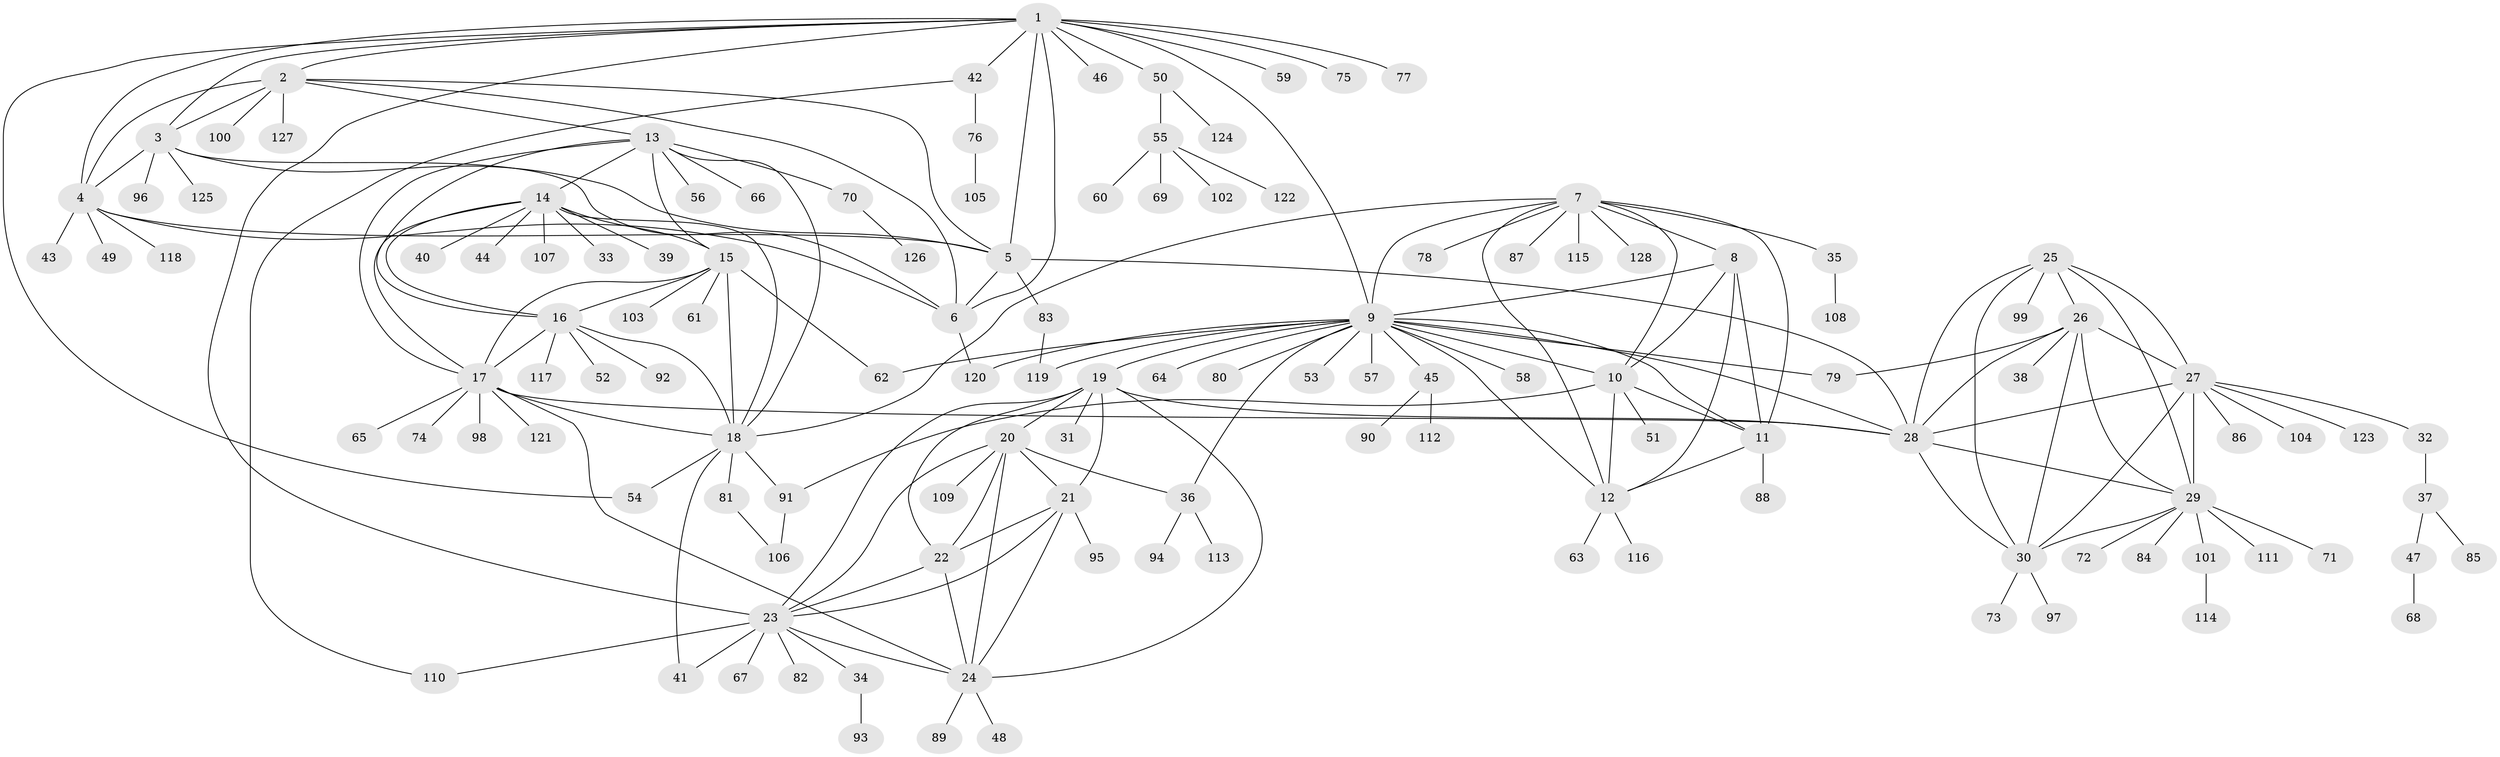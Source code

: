 // coarse degree distribution, {8: 0.015625, 7: 0.0625, 1: 0.59375, 12: 0.015625, 2: 0.140625, 9: 0.015625, 6: 0.0625, 3: 0.015625, 13: 0.015625, 5: 0.046875, 4: 0.015625}
// Generated by graph-tools (version 1.1) at 2025/37/03/04/25 23:37:36]
// undirected, 128 vertices, 193 edges
graph export_dot {
  node [color=gray90,style=filled];
  1;
  2;
  3;
  4;
  5;
  6;
  7;
  8;
  9;
  10;
  11;
  12;
  13;
  14;
  15;
  16;
  17;
  18;
  19;
  20;
  21;
  22;
  23;
  24;
  25;
  26;
  27;
  28;
  29;
  30;
  31;
  32;
  33;
  34;
  35;
  36;
  37;
  38;
  39;
  40;
  41;
  42;
  43;
  44;
  45;
  46;
  47;
  48;
  49;
  50;
  51;
  52;
  53;
  54;
  55;
  56;
  57;
  58;
  59;
  60;
  61;
  62;
  63;
  64;
  65;
  66;
  67;
  68;
  69;
  70;
  71;
  72;
  73;
  74;
  75;
  76;
  77;
  78;
  79;
  80;
  81;
  82;
  83;
  84;
  85;
  86;
  87;
  88;
  89;
  90;
  91;
  92;
  93;
  94;
  95;
  96;
  97;
  98;
  99;
  100;
  101;
  102;
  103;
  104;
  105;
  106;
  107;
  108;
  109;
  110;
  111;
  112;
  113;
  114;
  115;
  116;
  117;
  118;
  119;
  120;
  121;
  122;
  123;
  124;
  125;
  126;
  127;
  128;
  1 -- 2;
  1 -- 3;
  1 -- 4;
  1 -- 5;
  1 -- 6;
  1 -- 9;
  1 -- 23;
  1 -- 42;
  1 -- 46;
  1 -- 50;
  1 -- 54;
  1 -- 59;
  1 -- 75;
  1 -- 77;
  2 -- 3;
  2 -- 4;
  2 -- 5;
  2 -- 6;
  2 -- 13;
  2 -- 100;
  2 -- 127;
  3 -- 4;
  3 -- 5;
  3 -- 6;
  3 -- 96;
  3 -- 125;
  4 -- 5;
  4 -- 6;
  4 -- 43;
  4 -- 49;
  4 -- 118;
  5 -- 6;
  5 -- 28;
  5 -- 83;
  6 -- 120;
  7 -- 8;
  7 -- 9;
  7 -- 10;
  7 -- 11;
  7 -- 12;
  7 -- 18;
  7 -- 35;
  7 -- 78;
  7 -- 87;
  7 -- 115;
  7 -- 128;
  8 -- 9;
  8 -- 10;
  8 -- 11;
  8 -- 12;
  9 -- 10;
  9 -- 11;
  9 -- 12;
  9 -- 19;
  9 -- 28;
  9 -- 36;
  9 -- 45;
  9 -- 53;
  9 -- 57;
  9 -- 58;
  9 -- 62;
  9 -- 64;
  9 -- 79;
  9 -- 80;
  9 -- 119;
  9 -- 120;
  10 -- 11;
  10 -- 12;
  10 -- 51;
  10 -- 91;
  11 -- 12;
  11 -- 88;
  12 -- 63;
  12 -- 116;
  13 -- 14;
  13 -- 15;
  13 -- 16;
  13 -- 17;
  13 -- 18;
  13 -- 56;
  13 -- 66;
  13 -- 70;
  14 -- 15;
  14 -- 16;
  14 -- 17;
  14 -- 18;
  14 -- 33;
  14 -- 39;
  14 -- 40;
  14 -- 44;
  14 -- 107;
  15 -- 16;
  15 -- 17;
  15 -- 18;
  15 -- 61;
  15 -- 62;
  15 -- 103;
  16 -- 17;
  16 -- 18;
  16 -- 52;
  16 -- 92;
  16 -- 117;
  17 -- 18;
  17 -- 24;
  17 -- 28;
  17 -- 65;
  17 -- 74;
  17 -- 98;
  17 -- 121;
  18 -- 41;
  18 -- 54;
  18 -- 81;
  18 -- 91;
  19 -- 20;
  19 -- 21;
  19 -- 22;
  19 -- 23;
  19 -- 24;
  19 -- 28;
  19 -- 31;
  20 -- 21;
  20 -- 22;
  20 -- 23;
  20 -- 24;
  20 -- 36;
  20 -- 109;
  21 -- 22;
  21 -- 23;
  21 -- 24;
  21 -- 95;
  22 -- 23;
  22 -- 24;
  23 -- 24;
  23 -- 34;
  23 -- 41;
  23 -- 67;
  23 -- 82;
  23 -- 110;
  24 -- 48;
  24 -- 89;
  25 -- 26;
  25 -- 27;
  25 -- 28;
  25 -- 29;
  25 -- 30;
  25 -- 99;
  26 -- 27;
  26 -- 28;
  26 -- 29;
  26 -- 30;
  26 -- 38;
  26 -- 79;
  27 -- 28;
  27 -- 29;
  27 -- 30;
  27 -- 32;
  27 -- 86;
  27 -- 104;
  27 -- 123;
  28 -- 29;
  28 -- 30;
  29 -- 30;
  29 -- 71;
  29 -- 72;
  29 -- 84;
  29 -- 101;
  29 -- 111;
  30 -- 73;
  30 -- 97;
  32 -- 37;
  34 -- 93;
  35 -- 108;
  36 -- 94;
  36 -- 113;
  37 -- 47;
  37 -- 85;
  42 -- 76;
  42 -- 110;
  45 -- 90;
  45 -- 112;
  47 -- 68;
  50 -- 55;
  50 -- 124;
  55 -- 60;
  55 -- 69;
  55 -- 102;
  55 -- 122;
  70 -- 126;
  76 -- 105;
  81 -- 106;
  83 -- 119;
  91 -- 106;
  101 -- 114;
}
